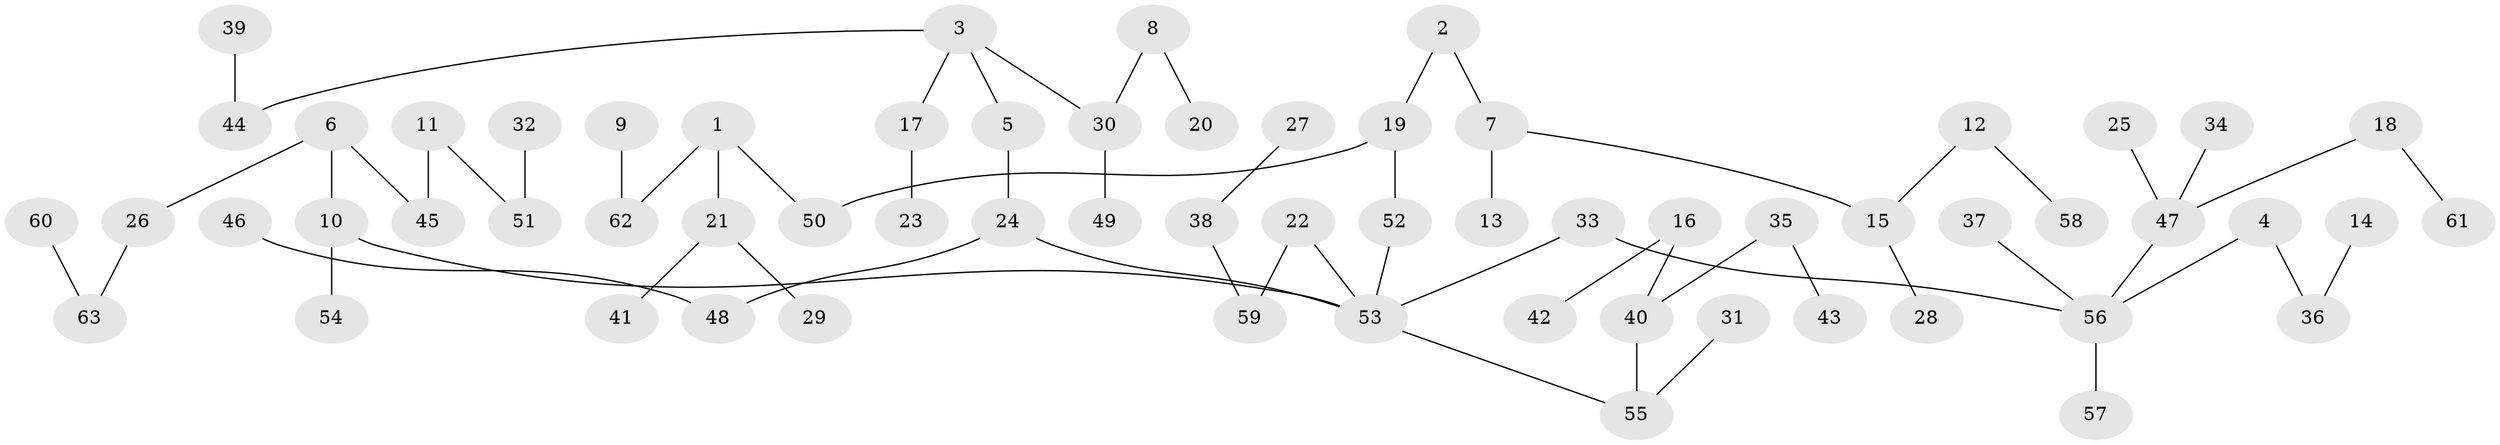 // original degree distribution, {5: 0.016, 4: 0.096, 3: 0.168, 8: 0.008, 2: 0.192, 1: 0.512, 7: 0.008}
// Generated by graph-tools (version 1.1) at 2025/02/03/09/25 03:02:21]
// undirected, 63 vertices, 62 edges
graph export_dot {
graph [start="1"]
  node [color=gray90,style=filled];
  1;
  2;
  3;
  4;
  5;
  6;
  7;
  8;
  9;
  10;
  11;
  12;
  13;
  14;
  15;
  16;
  17;
  18;
  19;
  20;
  21;
  22;
  23;
  24;
  25;
  26;
  27;
  28;
  29;
  30;
  31;
  32;
  33;
  34;
  35;
  36;
  37;
  38;
  39;
  40;
  41;
  42;
  43;
  44;
  45;
  46;
  47;
  48;
  49;
  50;
  51;
  52;
  53;
  54;
  55;
  56;
  57;
  58;
  59;
  60;
  61;
  62;
  63;
  1 -- 21 [weight=1.0];
  1 -- 50 [weight=1.0];
  1 -- 62 [weight=1.0];
  2 -- 7 [weight=1.0];
  2 -- 19 [weight=1.0];
  3 -- 5 [weight=1.0];
  3 -- 17 [weight=1.0];
  3 -- 30 [weight=1.0];
  3 -- 44 [weight=1.0];
  4 -- 36 [weight=1.0];
  4 -- 56 [weight=1.0];
  5 -- 24 [weight=1.0];
  6 -- 10 [weight=1.0];
  6 -- 26 [weight=1.0];
  6 -- 45 [weight=1.0];
  7 -- 13 [weight=1.0];
  7 -- 15 [weight=1.0];
  8 -- 20 [weight=1.0];
  8 -- 30 [weight=1.0];
  9 -- 62 [weight=1.0];
  10 -- 53 [weight=1.0];
  10 -- 54 [weight=1.0];
  11 -- 45 [weight=1.0];
  11 -- 51 [weight=1.0];
  12 -- 15 [weight=1.0];
  12 -- 58 [weight=1.0];
  14 -- 36 [weight=1.0];
  15 -- 28 [weight=1.0];
  16 -- 40 [weight=1.0];
  16 -- 42 [weight=1.0];
  17 -- 23 [weight=1.0];
  18 -- 47 [weight=1.0];
  18 -- 61 [weight=1.0];
  19 -- 50 [weight=1.0];
  19 -- 52 [weight=1.0];
  21 -- 29 [weight=1.0];
  21 -- 41 [weight=1.0];
  22 -- 53 [weight=1.0];
  22 -- 59 [weight=1.0];
  24 -- 48 [weight=1.0];
  24 -- 53 [weight=1.0];
  25 -- 47 [weight=1.0];
  26 -- 63 [weight=1.0];
  27 -- 38 [weight=1.0];
  30 -- 49 [weight=1.0];
  31 -- 55 [weight=1.0];
  32 -- 51 [weight=1.0];
  33 -- 53 [weight=1.0];
  33 -- 56 [weight=1.0];
  34 -- 47 [weight=1.0];
  35 -- 40 [weight=1.0];
  35 -- 43 [weight=1.0];
  37 -- 56 [weight=1.0];
  38 -- 59 [weight=1.0];
  39 -- 44 [weight=1.0];
  40 -- 55 [weight=1.0];
  46 -- 48 [weight=1.0];
  47 -- 56 [weight=1.0];
  52 -- 53 [weight=1.0];
  53 -- 55 [weight=1.0];
  56 -- 57 [weight=1.0];
  60 -- 63 [weight=1.0];
}
